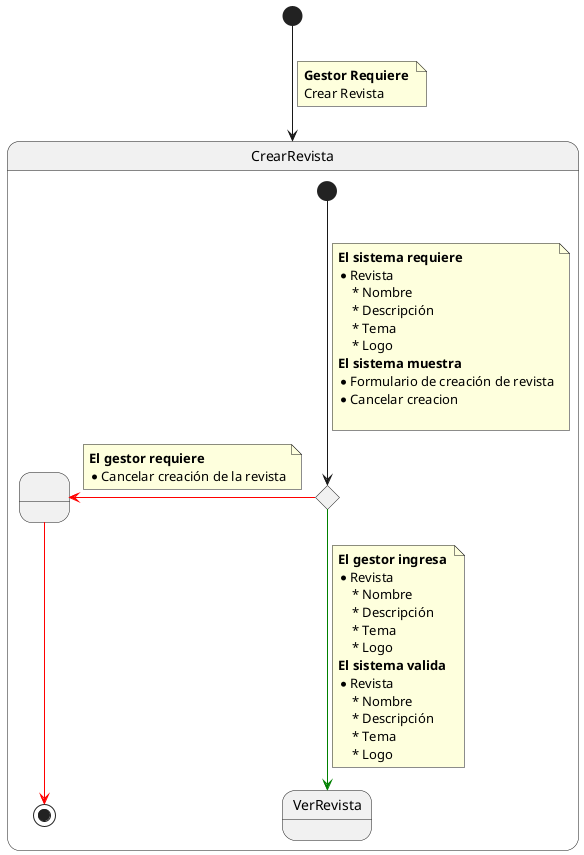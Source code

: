 @startuml Detalle Caso de Uso Crear Revista

State CrearRevista {

    State " " as vacio2 <<choice>>
    State " " as vacio3
    State VerRevista

    [*] ---> vacio2
    note on link
        **El sistema requiere **
        * Revista
            * Nombre 
            * Descripción 
            * Tema 
            * Logo
        **El sistema muestra **
        * Formulario de creación de revista
        * Cancelar creacion

    end note
    

    vacio2 -[#green]-> VerRevista 
    note on link
        **El gestor ingresa **
        * Revista
            * Nombre 
            * Descripción 
            * Tema 
            * Logo
        **El sistema valida **
        * Revista
            * Nombre 
            * Descripción 
            * Tema 
            * Logo
    end note
    vacio2 -l[#red]-> vacio3
    note on link
        **El gestor requiere **
        * Cancelar creación de la revista
    end note    
    vacio3 -[#red]-> [*]

}

[*] --> CrearRevista
note on link
    **Gestor Requiere **
    Crear Revista
end note





@enduml